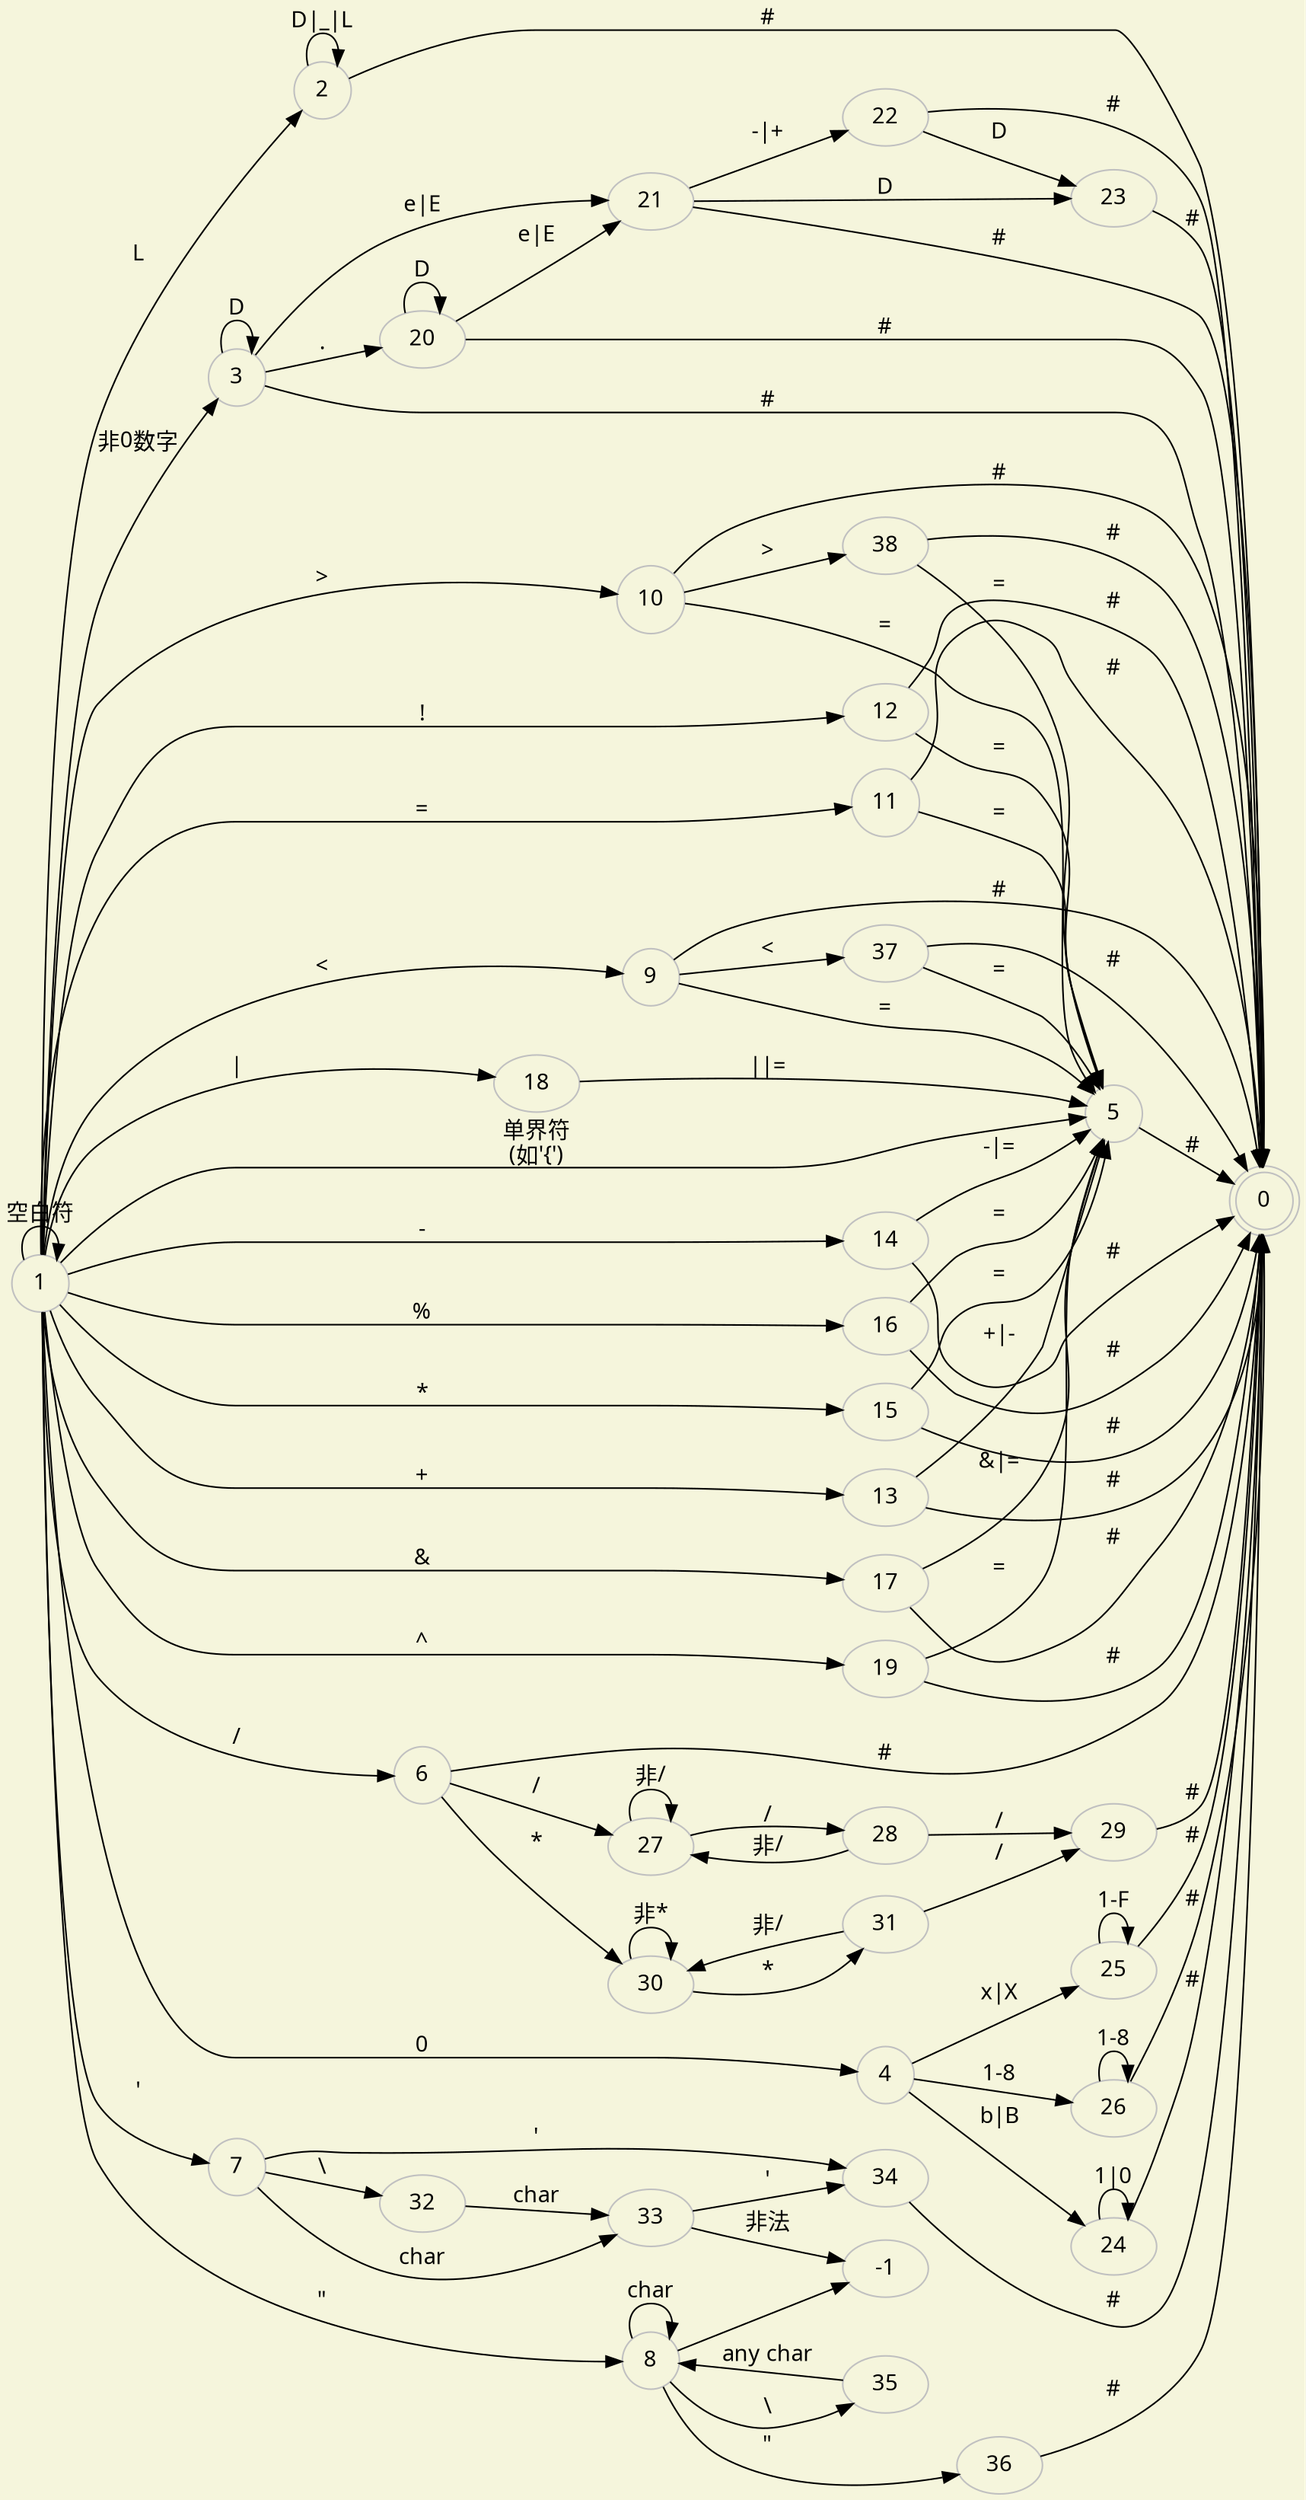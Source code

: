 #@startdot

digraph demo {
    // label="示例"
    bgcolor="beige"
    rankdir=LR
    node[color="grey",fontname="FangSong"]
    edge[fontname="FangSong"]
    0[label="0", shape="doublecircle"]
    1[label="1", shape="circle"]
    2[label="2", shape="circle"]
    3[label="3", shape="circle"]
    4[label="4", shape="circle"]
    5[label="5", shape="circle"]
    6[label="6", shape="circle"]
    7[label="7", shape="circle"]
    8[label="8", shape="circle"]
    9[label="9", shape="circle"]
    10[label="10", shape="circle"]
    11[label="11", shape="circle"]
    1->1[label="空白符"]
    1->2[label="L"]
    1->4[label="0"]
    1->3[label="非0数字"]
    3->3[label="D"]
    1->5[label="单界符\n(如'{')"]
    1->6[label="/"]
    1->7[label="\'"]
    1->8[label="\""]
    1->9[label="<"]
    1->10[label=">"]
    1->11[label="="]
    1->12[label="!"]
    1->13[label="+"]
    1->14[label="-"]
    1->15[label="*"]
    1->16[label="%"]
    1->17[label="&"]
    1->18[label="|"]
    1->19[label="^"]
    5->0[label="#"]
    2->2[label="D|_|L"]
    2->0[label="#"]
    3->20[label="."]
    3->21[label="e|E"]
    3->0[label="#"]
    20->20[label="D"]
    20->0[label="#"]
    20->21[label="e|E"]
    21->22[label="-|+"]
    21->0[label="#"]
    21->23[label="D"]
    22->23[label="D"]
    22->0[label="#"]
    23->0[label="#"]
    4->24[label="b|B"]
    4->25[label="x|X"]
    4->26[label="1-8"]
    24->24[label="1|0"]
    24->0[label="#"]
    25->25[label="1-F"]
    25->0[label="#"]
    26->26[label="1-8"]
    26->0[label="#"]
    6->27[label="/"]
    6->30[label="*"]
    6->0[label="#"]
    27->28[label="/"]
    28->29[label="/"]
    28->27[label="非/"]
    27->27[label="非/"]
    30->30[label="非*"]
    30->31[label="*"]
    31->29[label="/"]
    31->30[label="非/"]
    29->0[label="#"]
    7->32[label="\\"]
    7->34[label="\'"]
    7->33[label="char"]
    32->33[label="char"]
    33->34[label="\'"]
    33->-1[label="非法"]
    34->0[label="#"]
    8->36[label="\""]
    8->-1[label="\n"]
    8->35[label="\\"]
    8->8[label="char"]
    35->8[label="any char"]
    36->0[label="#"]
    9->5[label="="]
    9->37[label="<"]
    9->0[label="#"]
    37->5[label="="]
    37->0[label="#"]
    10->5[label="="]
    10->38[label=">"]
    10->0[label="#"]
    38->5[label="="]
    38->0[label="#"]
    11->5[label="="]
    11->0[label="#"]
    12->0[label="#"]
    12->5[label="="]
    13->5[label="+|-"]
    13->0[label="#"]
    14->5[label="-|="]
    14->0[label="#"]
    15->0[label="#"]
    15->5[label="="]
    16->5[label="="]
    16->0[label="#"]
    17->5[label="&|="]
    17->0[label="#"]
    18->5[label="||="]
    19->5[label="="]
    19->0[label="#"]
}

#@enddot